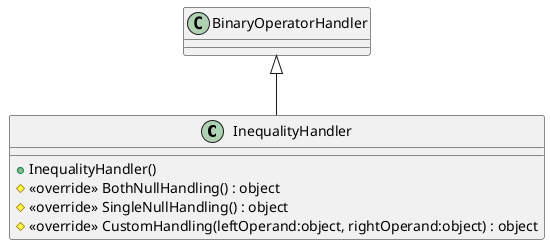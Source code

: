 @startuml
class InequalityHandler {
    + InequalityHandler()
    # <<override>> BothNullHandling() : object
    # <<override>> SingleNullHandling() : object
    # <<override>> CustomHandling(leftOperand:object, rightOperand:object) : object
}
BinaryOperatorHandler <|-- InequalityHandler
@enduml
